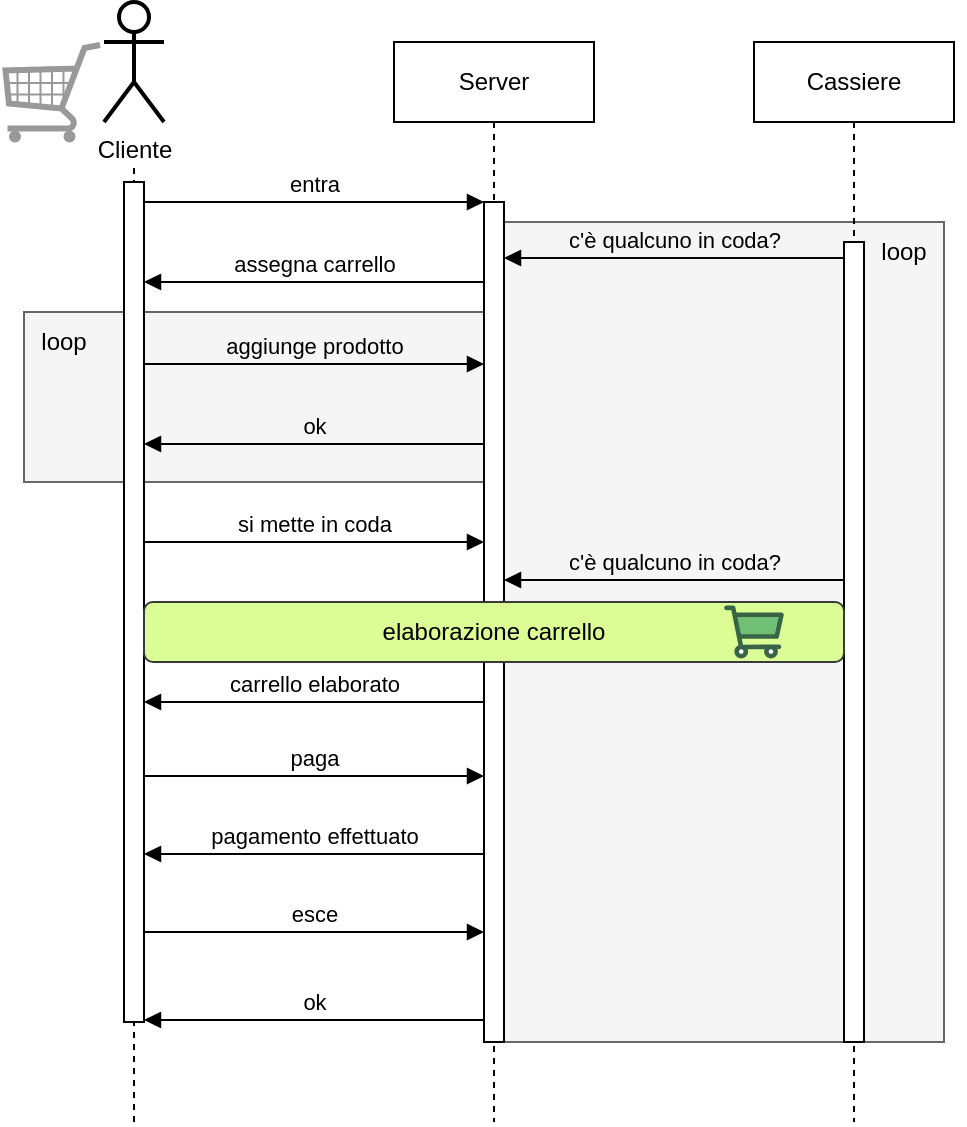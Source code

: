 <mxfile version="22.1.21" type="device">
  <diagram name="Page-1" id="2YBvvXClWsGukQMizWep">
    <mxGraphModel dx="1235" dy="731" grid="1" gridSize="10" guides="1" tooltips="1" connect="1" arrows="1" fold="1" page="1" pageScale="1" pageWidth="850" pageHeight="1100" math="0" shadow="0">
      <root>
        <mxCell id="0" />
        <mxCell id="1" parent="0" />
        <mxCell id="4TmvRv4dND8GTvw9XcLN-7" value="" style="rounded=0;whiteSpace=wrap;html=1;fillColor=#f5f5f5;fontColor=#333333;strokeColor=#666666;" vertex="1" parent="1">
          <mxGeometry x="140" y="195" width="270" height="85" as="geometry" />
        </mxCell>
        <mxCell id="4TmvRv4dND8GTvw9XcLN-21" value="" style="rounded=0;whiteSpace=wrap;html=1;fillColor=#f5f5f5;fontColor=#333333;strokeColor=#666666;" vertex="1" parent="1">
          <mxGeometry x="380" y="150" width="220" height="410" as="geometry" />
        </mxCell>
        <mxCell id="4TmvRv4dND8GTvw9XcLN-3" value="" style="endArrow=none;dashed=1;html=1;rounded=0;" edge="1" parent="1">
          <mxGeometry width="50" height="50" relative="1" as="geometry">
            <mxPoint x="195" y="600" as="sourcePoint" />
            <mxPoint x="195" y="120" as="targetPoint" />
          </mxGeometry>
        </mxCell>
        <mxCell id="aM9ryv3xv72pqoxQDRHE-5" value="Server" style="shape=umlLifeline;perimeter=lifelinePerimeter;whiteSpace=wrap;html=1;container=0;dropTarget=0;collapsible=0;recursiveResize=0;outlineConnect=0;portConstraint=eastwest;newEdgeStyle={&quot;edgeStyle&quot;:&quot;elbowEdgeStyle&quot;,&quot;elbow&quot;:&quot;vertical&quot;,&quot;curved&quot;:0,&quot;rounded&quot;:0};" parent="1" vertex="1">
          <mxGeometry x="325" y="60" width="100" height="540" as="geometry" />
        </mxCell>
        <mxCell id="aM9ryv3xv72pqoxQDRHE-7" value="entra" style="html=1;verticalAlign=bottom;endArrow=block;edgeStyle=elbowEdgeStyle;elbow=vertical;curved=0;rounded=0;" parent="1" source="aM9ryv3xv72pqoxQDRHE-2" target="aM9ryv3xv72pqoxQDRHE-6" edge="1">
          <mxGeometry relative="1" as="geometry">
            <mxPoint x="300" y="150" as="sourcePoint" />
            <Array as="points">
              <mxPoint x="285" y="140" />
            </Array>
          </mxGeometry>
        </mxCell>
        <mxCell id="aM9ryv3xv72pqoxQDRHE-9" value="assegna carrello" style="html=1;verticalAlign=bottom;endArrow=block;edgeStyle=elbowEdgeStyle;elbow=vertical;curved=0;rounded=0;" parent="1" source="aM9ryv3xv72pqoxQDRHE-6" target="aM9ryv3xv72pqoxQDRHE-2" edge="1">
          <mxGeometry relative="1" as="geometry">
            <mxPoint x="280" y="180" as="sourcePoint" />
            <Array as="points">
              <mxPoint x="295" y="180" />
            </Array>
            <mxPoint x="205" y="180" as="targetPoint" />
          </mxGeometry>
        </mxCell>
        <mxCell id="4TmvRv4dND8GTvw9XcLN-1" value="Cliente" style="shape=umlActor;verticalLabelPosition=bottom;verticalAlign=top;html=1;strokeWidth=2;" vertex="1" parent="1">
          <mxGeometry x="180" y="40" width="30" height="60" as="geometry" />
        </mxCell>
        <mxCell id="4TmvRv4dND8GTvw9XcLN-5" value="aggiunge prodotto" style="html=1;verticalAlign=bottom;endArrow=block;edgeStyle=elbowEdgeStyle;elbow=vertical;curved=0;rounded=0;labelBackgroundColor=none;" edge="1" parent="1">
          <mxGeometry relative="1" as="geometry">
            <mxPoint x="200" y="221" as="sourcePoint" />
            <Array as="points">
              <mxPoint x="285" y="221" />
            </Array>
            <mxPoint x="370" y="221" as="targetPoint" />
          </mxGeometry>
        </mxCell>
        <mxCell id="4TmvRv4dND8GTvw9XcLN-6" value="ok" style="html=1;verticalAlign=bottom;endArrow=block;edgeStyle=elbowEdgeStyle;elbow=vertical;curved=0;rounded=0;labelBackgroundColor=none;" edge="1" parent="1">
          <mxGeometry x="-0.002" relative="1" as="geometry">
            <mxPoint x="370" y="261" as="sourcePoint" />
            <Array as="points">
              <mxPoint x="295" y="261" />
            </Array>
            <mxPoint x="200" y="261" as="targetPoint" />
            <mxPoint as="offset" />
          </mxGeometry>
        </mxCell>
        <mxCell id="4TmvRv4dND8GTvw9XcLN-8" value="loop" style="text;html=1;strokeColor=none;fillColor=none;align=center;verticalAlign=middle;whiteSpace=wrap;rounded=0;" vertex="1" parent="1">
          <mxGeometry x="130" y="195" width="60" height="30" as="geometry" />
        </mxCell>
        <mxCell id="aM9ryv3xv72pqoxQDRHE-2" value="" style="html=1;points=[];perimeter=orthogonalPerimeter;outlineConnect=0;targetShapes=umlLifeline;portConstraint=eastwest;newEdgeStyle={&quot;edgeStyle&quot;:&quot;elbowEdgeStyle&quot;,&quot;elbow&quot;:&quot;vertical&quot;,&quot;curved&quot;:0,&quot;rounded&quot;:0};" parent="1" vertex="1">
          <mxGeometry x="190" y="130" width="10" height="420" as="geometry" />
        </mxCell>
        <mxCell id="aM9ryv3xv72pqoxQDRHE-6" value="" style="html=1;points=[];perimeter=orthogonalPerimeter;outlineConnect=0;targetShapes=umlLifeline;portConstraint=eastwest;newEdgeStyle={&quot;edgeStyle&quot;:&quot;elbowEdgeStyle&quot;,&quot;elbow&quot;:&quot;vertical&quot;,&quot;curved&quot;:0,&quot;rounded&quot;:0};" parent="1" vertex="1">
          <mxGeometry x="370" y="140" width="10" height="420" as="geometry" />
        </mxCell>
        <mxCell id="4TmvRv4dND8GTvw9XcLN-13" value="si mette in coda" style="html=1;verticalAlign=bottom;endArrow=block;edgeStyle=elbowEdgeStyle;elbow=vertical;curved=0;rounded=0;labelBackgroundColor=none;" edge="1" parent="1">
          <mxGeometry relative="1" as="geometry">
            <mxPoint x="200" y="310" as="sourcePoint" />
            <Array as="points">
              <mxPoint x="285" y="310" />
            </Array>
            <mxPoint x="370" y="310" as="targetPoint" />
          </mxGeometry>
        </mxCell>
        <mxCell id="4TmvRv4dND8GTvw9XcLN-15" value="Cassiere" style="shape=umlLifeline;perimeter=lifelinePerimeter;whiteSpace=wrap;html=1;container=0;dropTarget=0;collapsible=0;recursiveResize=0;outlineConnect=0;portConstraint=eastwest;newEdgeStyle={&quot;edgeStyle&quot;:&quot;elbowEdgeStyle&quot;,&quot;elbow&quot;:&quot;vertical&quot;,&quot;curved&quot;:0,&quot;rounded&quot;:0};" vertex="1" parent="1">
          <mxGeometry x="505" y="60" width="100" height="540" as="geometry" />
        </mxCell>
        <mxCell id="4TmvRv4dND8GTvw9XcLN-16" value="" style="html=1;points=[];perimeter=orthogonalPerimeter;outlineConnect=0;targetShapes=umlLifeline;portConstraint=eastwest;newEdgeStyle={&quot;edgeStyle&quot;:&quot;elbowEdgeStyle&quot;,&quot;elbow&quot;:&quot;vertical&quot;,&quot;curved&quot;:0,&quot;rounded&quot;:0};" vertex="1" parent="1">
          <mxGeometry x="550" y="160" width="10" height="400" as="geometry" />
        </mxCell>
        <mxCell id="4TmvRv4dND8GTvw9XcLN-17" value="c&#39;è qualcuno in coda?" style="html=1;verticalAlign=bottom;endArrow=none;edgeStyle=elbowEdgeStyle;elbow=vertical;curved=0;rounded=0;labelBackgroundColor=none;startArrow=block;startFill=1;endFill=0;" edge="1" parent="1">
          <mxGeometry relative="1" as="geometry">
            <mxPoint x="380" y="168" as="sourcePoint" />
            <Array as="points">
              <mxPoint x="465" y="168" />
            </Array>
            <mxPoint x="550" y="168" as="targetPoint" />
          </mxGeometry>
        </mxCell>
        <mxCell id="4TmvRv4dND8GTvw9XcLN-19" value="c&#39;è qualcuno in coda?" style="html=1;verticalAlign=bottom;endArrow=none;edgeStyle=elbowEdgeStyle;elbow=vertical;curved=0;rounded=0;labelBackgroundColor=none;startArrow=block;startFill=1;endFill=0;" edge="1" parent="1">
          <mxGeometry relative="1" as="geometry">
            <mxPoint x="380" y="329" as="sourcePoint" />
            <Array as="points">
              <mxPoint x="465" y="329" />
            </Array>
            <mxPoint x="550" y="329" as="targetPoint" />
          </mxGeometry>
        </mxCell>
        <mxCell id="4TmvRv4dND8GTvw9XcLN-22" value="loop" style="text;html=1;strokeColor=none;fillColor=none;align=center;verticalAlign=middle;whiteSpace=wrap;rounded=0;" vertex="1" parent="1">
          <mxGeometry x="550" y="150" width="60" height="30" as="geometry" />
        </mxCell>
        <mxCell id="4TmvRv4dND8GTvw9XcLN-24" value="elaborazione carrello" style="rounded=1;whiteSpace=wrap;html=1;fillColor=#DCFC95;strokeColor=#36393d;" vertex="1" parent="1">
          <mxGeometry x="200" y="340" width="350" height="30" as="geometry" />
        </mxCell>
        <mxCell id="4TmvRv4dND8GTvw9XcLN-25" value="carrello elaborato" style="html=1;verticalAlign=bottom;endArrow=block;edgeStyle=elbowEdgeStyle;elbow=vertical;curved=0;rounded=0;labelBackgroundColor=none;" edge="1" parent="1">
          <mxGeometry x="-0.002" relative="1" as="geometry">
            <mxPoint x="370" y="390" as="sourcePoint" />
            <Array as="points">
              <mxPoint x="295" y="390" />
            </Array>
            <mxPoint x="200" y="390" as="targetPoint" />
            <mxPoint as="offset" />
          </mxGeometry>
        </mxCell>
        <mxCell id="4TmvRv4dND8GTvw9XcLN-26" value="paga" style="html=1;verticalAlign=bottom;endArrow=block;edgeStyle=elbowEdgeStyle;elbow=vertical;curved=0;rounded=0;labelBackgroundColor=none;" edge="1" parent="1">
          <mxGeometry relative="1" as="geometry">
            <mxPoint x="200" y="427" as="sourcePoint" />
            <Array as="points">
              <mxPoint x="285" y="427" />
            </Array>
            <mxPoint x="370" y="427" as="targetPoint" />
          </mxGeometry>
        </mxCell>
        <mxCell id="4TmvRv4dND8GTvw9XcLN-27" value="pagamento effettuato" style="html=1;verticalAlign=bottom;endArrow=block;edgeStyle=elbowEdgeStyle;elbow=vertical;curved=0;rounded=0;labelBackgroundColor=none;" edge="1" parent="1">
          <mxGeometry x="-0.002" relative="1" as="geometry">
            <mxPoint x="370" y="466" as="sourcePoint" />
            <Array as="points">
              <mxPoint x="295" y="466" />
            </Array>
            <mxPoint x="200" y="466" as="targetPoint" />
            <mxPoint as="offset" />
          </mxGeometry>
        </mxCell>
        <mxCell id="4TmvRv4dND8GTvw9XcLN-28" value="esce" style="html=1;verticalAlign=bottom;endArrow=block;edgeStyle=elbowEdgeStyle;elbow=vertical;curved=0;rounded=0;labelBackgroundColor=none;" edge="1" parent="1">
          <mxGeometry relative="1" as="geometry">
            <mxPoint x="200" y="505" as="sourcePoint" />
            <Array as="points">
              <mxPoint x="285" y="505" />
            </Array>
            <mxPoint x="370" y="505" as="targetPoint" />
          </mxGeometry>
        </mxCell>
        <mxCell id="4TmvRv4dND8GTvw9XcLN-29" value="ok" style="html=1;verticalAlign=bottom;endArrow=block;edgeStyle=elbowEdgeStyle;elbow=vertical;curved=0;rounded=0;labelBackgroundColor=none;" edge="1" parent="1">
          <mxGeometry x="-0.002" relative="1" as="geometry">
            <mxPoint x="370" y="549" as="sourcePoint" />
            <Array as="points">
              <mxPoint x="295" y="549" />
            </Array>
            <mxPoint x="200" y="549" as="targetPoint" />
            <mxPoint as="offset" />
          </mxGeometry>
        </mxCell>
        <mxCell id="4TmvRv4dND8GTvw9XcLN-30" value="" style="verticalLabelPosition=bottom;aspect=fixed;html=1;shape=mxgraph.salesforce.commerce;fillColor=default;strokeColor=#666666;fontColor=#333333;" vertex="1" parent="1">
          <mxGeometry x="490" y="341.8" width="30" height="26.4" as="geometry" />
        </mxCell>
        <mxCell id="4TmvRv4dND8GTvw9XcLN-31" value="" style="verticalLabelPosition=bottom;shadow=0;dashed=0;align=center;html=1;verticalAlign=top;strokeWidth=0.5;shape=mxgraph.mockup.misc.shoppingCart;strokeColor=#999999;" vertex="1" parent="1">
          <mxGeometry x="129" y="60" width="50" height="50" as="geometry" />
        </mxCell>
      </root>
    </mxGraphModel>
  </diagram>
</mxfile>
